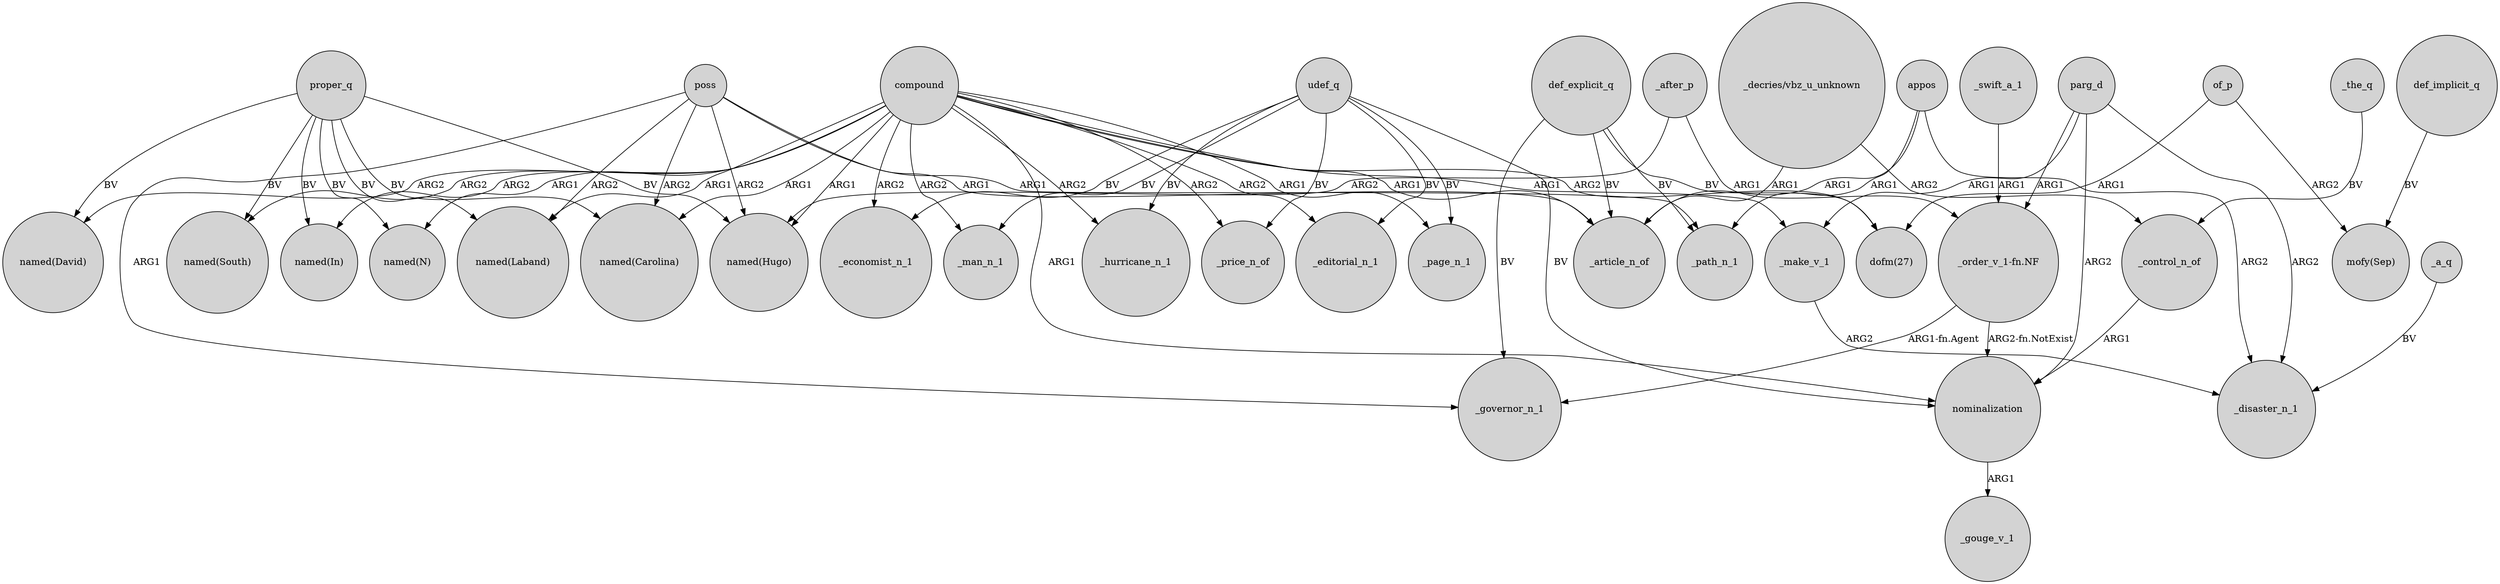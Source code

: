 digraph {
	node [shape=circle style=filled]
	compound -> "named(N)" [label=ARG1]
	compound -> _page_n_1 [label=ARG1]
	compound -> "named(South)" [label=ARG2]
	compound -> _price_n_of [label=ARG2]
	udef_q -> _editorial_n_1 [label=BV]
	udef_q -> _price_n_of [label=BV]
	poss -> _path_n_1 [label=ARG1]
	compound -> "named(Hugo)" [label=ARG1]
	_after_p -> "_order_v_1-fn.NF" [label=ARG1]
	poss -> _article_n_of [label=ARG1]
	_the_q -> _control_n_of [label=BV]
	compound -> "named(In)" [label=ARG2]
	proper_q -> "named(Laband)" [label=BV]
	compound -> _editorial_n_1 [label=ARG2]
	poss -> "named(Laband)" [label=ARG2]
	udef_q -> _economist_n_1 [label=BV]
	of_p -> "mofy(Sep)" [label=ARG2]
	"_decries/vbz_u_unknown" -> _article_n_of [label=ARG1]
	compound -> _man_n_1 [label=ARG2]
	_a_q -> _disaster_n_1 [label=BV]
	_control_n_of -> nominalization [label=ARG1]
	poss -> "named(Hugo)" [label=ARG2]
	appos -> _disaster_n_1 [label=ARG2]
	_after_p -> "named(Hugo)" [label=ARG2]
	proper_q -> "named(In)" [label=BV]
	udef_q -> _hurricane_n_1 [label=BV]
	compound -> _article_n_of [label=ARG1]
	nominalization -> _gouge_v_1 [label=ARG1]
	appos -> _article_n_of [label=ARG1]
	compound -> _economist_n_1 [label=ARG2]
	compound -> "named(Laband)" [label=ARG1]
	def_explicit_q -> "dofm(27)" [label=BV]
	_make_v_1 -> _disaster_n_1 [label=ARG2]
	proper_q -> "named(N)" [label=BV]
	"_decries/vbz_u_unknown" -> _control_n_of [label=ARG2]
	compound -> "named(David)" [label=ARG2]
	parg_d -> nominalization [label=ARG2]
	def_implicit_q -> "mofy(Sep)" [label=BV]
	def_explicit_q -> _governor_n_1 [label=BV]
	poss -> "named(Carolina)" [label=ARG2]
	compound -> "named(Carolina)" [label=ARG1]
	udef_q -> nominalization [label=BV]
	def_explicit_q -> _path_n_1 [label=BV]
	appos -> _path_n_1 [label=ARG1]
	proper_q -> "named(Hugo)" [label=BV]
	_swift_a_1 -> "_order_v_1-fn.NF" [label=ARG1]
	"_order_v_1-fn.NF" -> _governor_n_1 [label="ARG1-fn.Agent"]
	udef_q -> _man_n_1 [label=BV]
	"_order_v_1-fn.NF" -> nominalization [label="ARG2-fn.NotExist"]
	parg_d -> _make_v_1 [label=ARG1]
	parg_d -> "_order_v_1-fn.NF" [label=ARG1]
	compound -> _hurricane_n_1 [label=ARG2]
	def_explicit_q -> _article_n_of [label=BV]
	compound -> _make_v_1 [label=ARG1]
	parg_d -> _disaster_n_1 [label=ARG2]
	of_p -> "dofm(27)" [label=ARG1]
	proper_q -> "named(David)" [label=BV]
	compound -> "dofm(27)" [label=ARG2]
	proper_q -> "named(Carolina)" [label=BV]
	udef_q -> _page_n_1 [label=BV]
	compound -> nominalization [label=ARG1]
	proper_q -> "named(South)" [label=BV]
	poss -> _governor_n_1 [label=ARG1]
}
